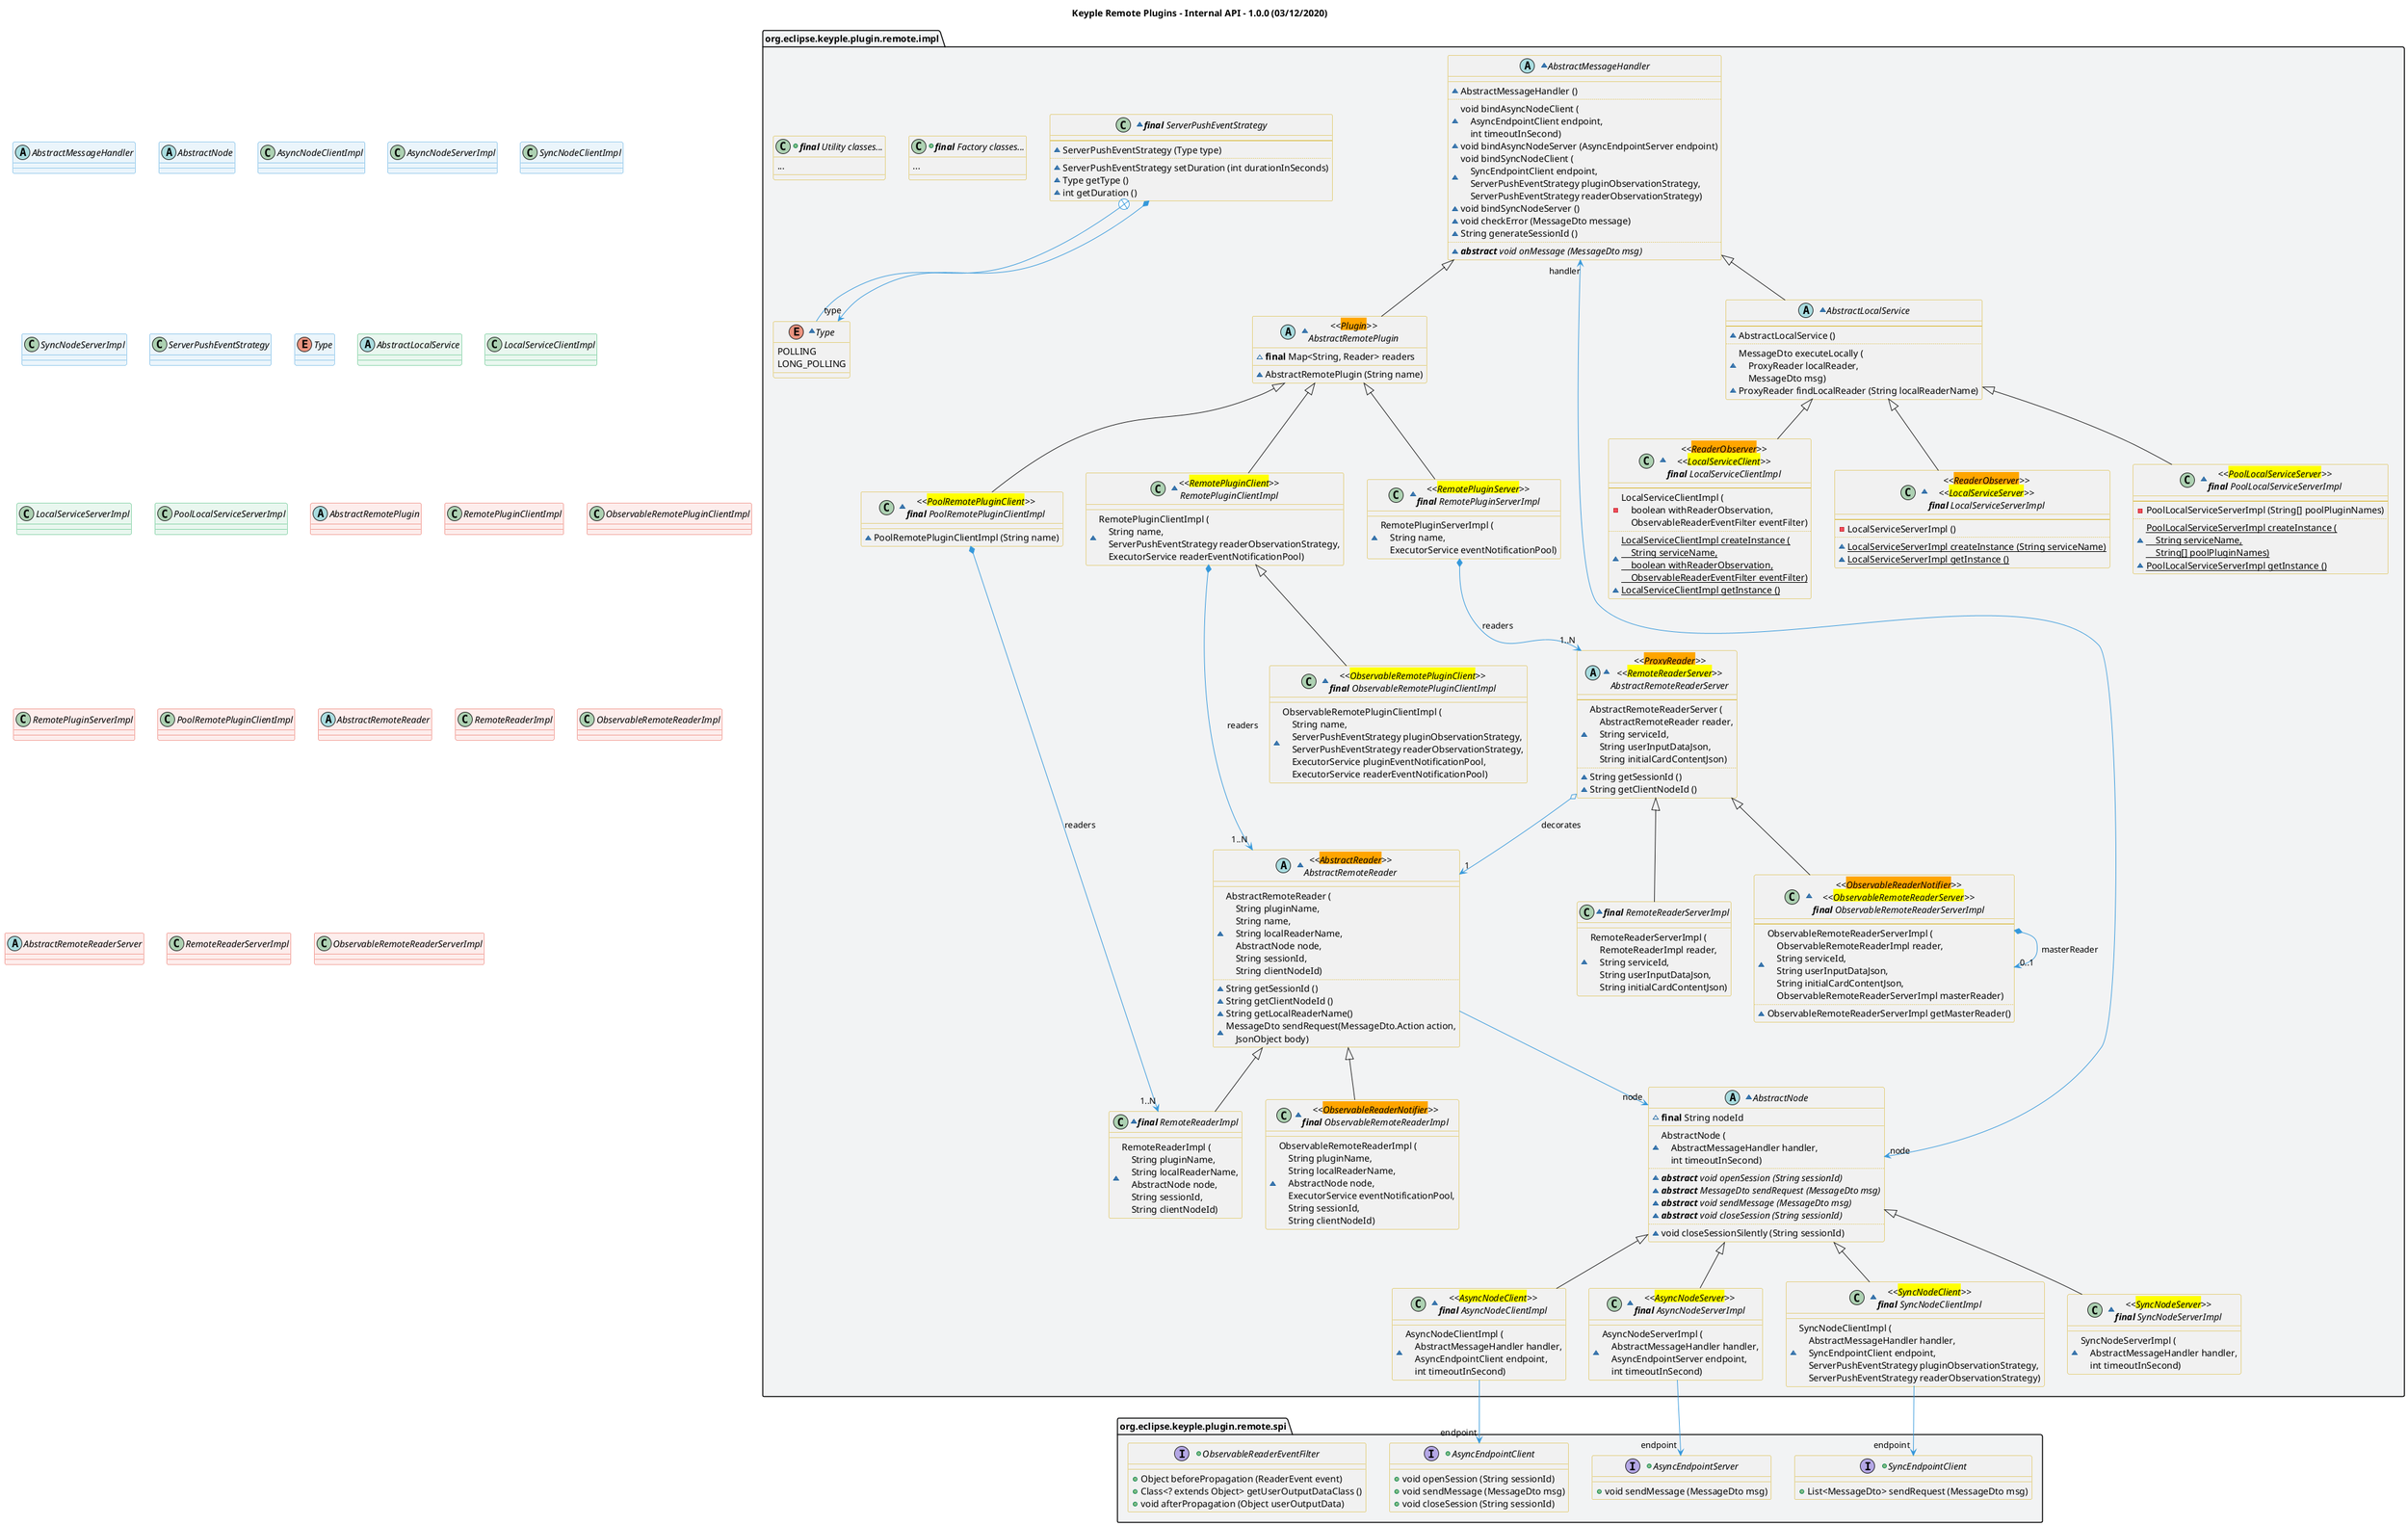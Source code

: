 @startuml
title
    Keyple Remote Plugins - Internal API - 1.0.0 (03/12/2020)
end title

' == THEME ==

'Couleurs issues de : https://htmlcolorcodes.com/fr/tableau-de-couleur/tableau-de-couleur-design-plat/
!define C_GREY1 F8F9F9
!define C_GREY2 F2F3F4
!define C_GREY3 E5E7E9
!define C_GREY4 D7DBDD
!define C_GREY5 CACFD2
!define C_GREY6 BDC3C7
!define C_LINK 3498DB
!define C_USE 27AE60

skinparam Shadowing false
skinparam ClassFontStyle italic
skinparam ClassBorderColor #D4AC0D
skinparam stereotypeABorderColor #A9DCDF
skinparam stereotypeIBorderColor #B4A7E5
skinparam stereotypeCBorderColor #ADD1B2
skinparam stereotypeEBorderColor #EB93DF
' Red
skinparam ClassBackgroundColor<<red>> #FDEDEC
skinparam ClassBorderColor<<red>> #E74C3C
hide <<red>> stereotype
' Purple
skinparam ClassBackgroundColor<<purple>> #F4ECF7
skinparam ClassBorderColor<<purple>> #8E44AD
hide <<purple>> stereotype
' blue
skinparam ClassBackgroundColor<<blue>> #EBF5FB
skinparam ClassBorderColor<<blue>> #3498DB
hide <<blue>> stereotype
' Green
skinparam ClassBackgroundColor<<green>> #E9F7EF
skinparam ClassBorderColor<<green>> #27AE60
hide <<green>> stereotype
' Grey
skinparam ClassBackgroundColor<<grey>> #EAECEE
skinparam ClassBorderColor<<grey>> #2C3E50
hide <<grey>> stereotype

' == CONTENT ==

package "org.eclipse.keyple.plugin.remote.spi" as packSpi {

    ' Sender
    +interface AsyncEndpointClient {
        +void openSession (String sessionId)
        +void sendMessage (MessageDto msg)
        +void closeSession (String sessionId)
    }
    +interface AsyncEndpointServer {
        +void sendMessage (MessageDto msg)
    }
    +interface SyncEndpointClient {
        +List<MessageDto> sendRequest (MessageDto msg)
    }

    +interface ObservableReaderEventFilter {
        +Object beforePropagation (ReaderEvent event)
        +Class<? extends Object> getUserOutputDataClass ()
        +void afterPropagation (Object userOutputData)
    }
}

package "org.eclipse.keyple.plugin.remote.impl" as packImpl {

    ' Handler
    ~abstract AbstractMessageHandler {
        __
        ~ AbstractMessageHandler ()
        ..
        ~ void bindAsyncNodeClient (\n    AsyncEndpointClient endpoint,\n    int timeoutInSecond)
        ~ void bindAsyncNodeServer (AsyncEndpointServer endpoint)
        ~ void bindSyncNodeClient (\n    SyncEndpointClient endpoint,\n    ServerPushEventStrategy pluginObservationStrategy,\n    ServerPushEventStrategy readerObservationStrategy)
        ~ void bindSyncNodeServer ()
        ~ void checkError (MessageDto message)
        ~ String generateSessionId ()
        ..
        ~ {abstract} **abstract** void onMessage (MessageDto msg)
    }

    ' Node
    ~abstract AbstractNode {
        ~ **final** String nodeId
        __
        ~ AbstractNode (\n    AbstractMessageHandler handler,\n    int timeoutInSecond)
        ..
        ~ {abstract} **abstract** void openSession (String sessionId)
        ~ {abstract} **abstract** MessageDto sendRequest (MessageDto msg)
        ~ {abstract} **abstract** void sendMessage (MessageDto msg)
        ~ {abstract} **abstract** void closeSession (String sessionId)
        ..
        ~ void closeSessionSilently (String sessionId)
    }
    ' Async Node
    ~class "<<<back:yellow>AsyncNodeClient</back>>>\n**final** AsyncNodeClientImpl" as AsyncNodeClientImpl extends AbstractNode {
        ~ AsyncNodeClientImpl (\n    AbstractMessageHandler handler,\n    AsyncEndpointClient endpoint,\n    int timeoutInSecond)
    }
    ~class "<<<back:yellow>AsyncNodeServer</back>>>\n**final** AsyncNodeServerImpl" as AsyncNodeServerImpl extends AbstractNode {
        ~ AsyncNodeServerImpl (\n    AbstractMessageHandler handler,\n    AsyncEndpointServer endpoint,\n    int timeoutInSecond)
    }
    ' Sync Node
    ~class "<<<back:yellow>SyncNodeClient</back>>>\n**final** SyncNodeClientImpl" as SyncNodeClientImpl extends AbstractNode {
        ~ SyncNodeClientImpl (\n    AbstractMessageHandler handler,\n    SyncEndpointClient endpoint,\n    ServerPushEventStrategy pluginObservationStrategy,\n    ServerPushEventStrategy readerObservationStrategy)
    }
    ~class "<<<back:yellow>SyncNodeServer</back>>>\n**final** SyncNodeServerImpl" as SyncNodeServerImpl extends AbstractNode {
        ~ SyncNodeServerImpl (\n    AbstractMessageHandler handler,\n    int timeoutInSecond)
    }

    ' Server Push Event Strategy
    ~class "**final** ServerPushEventStrategy" as ServerPushEventStrategy {
        --
        ~ServerPushEventStrategy (Type type)
        ..
        ~ServerPushEventStrategy setDuration (int durationInSeconds)
        ~Type getType ()
        ~int getDuration ()
    }
    ~enum Type {
        POLLING
        LONG_POLLING
    }

    ' Factories
    +class "**final** Factory classes..." as Factories {
        ...
    }

    ' Utilities
    +class "**final** Utility classes..." as Utilities {
        ...
    }

    ''''''''''''''' Local

    together {

        ' Native Handler
        ~abstract AbstractLocalService extends AbstractMessageHandler {
            --
            ~ AbstractLocalService ()
            ..
            ~ MessageDto executeLocally (\n    ProxyReader localReader,\n    MessageDto msg)
            ~ ProxyReader findLocalReader (String localReaderName)
        }
        ~class "<<<back:orange>ReaderObserver</back>>>\n<<<back:yellow>LocalServiceClient</back>>>\n**final** LocalServiceClientImpl" as LocalServiceClientImpl extends AbstractLocalService {
            --
            - LocalServiceClientImpl (\n    boolean withReaderObservation,\n    ObservableReaderEventFilter eventFilter)
            ..
            ~ {static} LocalServiceClientImpl createInstance (\n    String serviceName,\n    boolean withReaderObservation,\n    ObservableReaderEventFilter eventFilter)
            ~ {static} LocalServiceClientImpl getInstance ()
        }
        ~class "<<<back:orange>ReaderObserver</back>>>\n<<<back:yellow>LocalServiceServer</back>>>\n**final** LocalServiceServerImpl" as LocalServiceServerImpl extends AbstractLocalService {
            --
            - LocalServiceServerImpl ()
            ..
            ~ {static} LocalServiceServerImpl createInstance (String serviceName)
            ~ {static} LocalServiceServerImpl getInstance ()
        }
        ~class "<<<back:yellow>PoolLocalServiceServer</back>>>\n**final** PoolLocalServiceServerImpl" as PoolLocalServiceServerImpl extends AbstractLocalService {
            --
            - PoolLocalServiceServerImpl (String[] poolPluginNames)
            ..
            ~ {static} PoolLocalServiceServerImpl createInstance (\n    String serviceName,\n    String[] poolPluginNames)
            ~ {static} PoolLocalServiceServerImpl getInstance ()
        }

    }

    ''''''''''''' Remote

    together {

        ' Remote Handler
        ~abstract "<<<back:orange>Plugin</back>>>\nAbstractRemotePlugin" as AbstractRemotePlugin extends AbstractMessageHandler {
            ~**final** Map<String, Reader> readers
            ~ AbstractRemotePlugin (String name)
        }

        ~class "<<<back:yellow>RemotePluginServer</back>>>\n**final** RemotePluginServerImpl" as RemotePluginServerImpl extends AbstractRemotePlugin {
            ~ RemotePluginServerImpl (\n    String name,\n    ExecutorService eventNotificationPool)
        }
        ~class "<<<back:yellow>RemotePluginClient</back>>>\nRemotePluginClientImpl" as RemotePluginClientImpl extends AbstractRemotePlugin {
            ~ RemotePluginClientImpl (\n    String name,\n    ServerPushEventStrategy readerObservationStrategy,\n    ExecutorService readerEventNotificationPool)
        }
        ~class "<<<back:yellow>ObservableRemotePluginClient</back>>>\n**final** ObservableRemotePluginClientImpl" as ObservableRemotePluginClientImpl extends RemotePluginClientImpl {
            ~ ObservableRemotePluginClientImpl (\n    String name,\n    ServerPushEventStrategy pluginObservationStrategy,\n    ServerPushEventStrategy readerObservationStrategy,\n    ExecutorService pluginEventNotificationPool,\n    ExecutorService readerEventNotificationPool)
        }
        ~class "<<<back:yellow>PoolRemotePluginClient</back>>>\n**final** PoolRemotePluginClientImpl" as PoolRemotePluginClientImpl extends AbstractRemotePlugin {
            ~ PoolRemotePluginClientImpl (String name)
        }

    }

    ' Remote Readers

     together {

        ~abstract "<<<back:orange>AbstractReader</back>>>\nAbstractRemoteReader" as AbstractRemoteReader {
            __
            ~ AbstractRemoteReader (\n    String pluginName,\n    String name,\n    String localReaderName,\n    AbstractNode node,\n    String sessionId,\n    String clientNodeId)
            ..
            ~ String getSessionId ()
            ~ String getClientNodeId ()
            ~ String getLocalReaderName()
            ~ MessageDto sendRequest(MessageDto.Action action,\n    JsonObject body)
        }
        ~class "**final** RemoteReaderImpl" as RemoteReaderImpl extends AbstractRemoteReader {
            ~ RemoteReaderImpl (\n    String pluginName,\n    String localReaderName,\n    AbstractNode node,\n    String sessionId,\n    String clientNodeId)
        }
        ~class "<<<back:orange>ObservableReaderNotifier</back>>>\n**final** ObservableRemoteReaderImpl" as ObservableRemoteReaderImpl extends AbstractRemoteReader {
            ~ ObservableRemoteReaderImpl (\n    String pluginName,\n    String localReaderName,\n    AbstractNode node,\n    ExecutorService eventNotificationPool,\n    String sessionId,\n    String clientNodeId)
        }

    }

    ' Remote Readers Server

    together {

        ~abstract "<<<back:orange>ProxyReader</back>>>\n<<<back:yellow>RemoteReaderServer</back>>>\nAbstractRemoteReaderServer" as AbstractRemoteReaderServer {
            --
            ~ AbstractRemoteReaderServer (\n    AbstractRemoteReader reader,\n    String serviceId,\n    String userInputDataJson,\n    String initialCardContentJson)
            ..
            ~ String getSessionId ()
            ~ String getClientNodeId ()
        }
        ~class "**final** RemoteReaderServerImpl" as RemoteReaderServerImpl extends AbstractRemoteReaderServer {
            ~ RemoteReaderServerImpl (\n    RemoteReaderImpl reader,\n    String serviceId,\n    String userInputDataJson,\n    String initialCardContentJson)
        }
        ~class "<<<back:orange>ObservableReaderNotifier</back>>>\n<<<back:yellow>ObservableRemoteReaderServer</back>>>\n**final** ObservableRemoteReaderServerImpl" as ObservableRemoteReaderServerImpl extends AbstractRemoteReaderServer {
            --
            ~ ObservableRemoteReaderServerImpl (\n    ObservableRemoteReaderImpl reader,\n    String serviceId,\n    String userInputDataJson,\n    String initialCardContentJson,\n    ObservableRemoteReaderServerImpl masterReader)
            ..
            ~ObservableRemoteReaderServerImpl getMasterReader()
        }

    }

}

' Associations
AbstractMessageHandler "handler" <--> "node" AbstractNode #C_LINK
AsyncNodeClientImpl --> "endpoint" AsyncEndpointClient #C_LINK
AsyncNodeServerImpl --> "endpoint" AsyncEndpointServer #C_LINK
SyncNodeClientImpl --> "endpoint" SyncEndpointClient #C_LINK
RemotePluginClientImpl *--> "1..N" AbstractRemoteReader #C_LINK : readers
RemotePluginServerImpl *--> "1..N" AbstractRemoteReaderServer #C_LINK : readers
AbstractRemoteReaderServer o--> "1" AbstractRemoteReader #C_LINK : decorates
PoolRemotePluginClientImpl *--> "1..N" RemoteReaderImpl #C_LINK : readers
AbstractRemoteReader --> "node" AbstractNode #C_LINK
ServerPushEventStrategy +-- Type #C_LINK
ServerPushEventStrategy *--> "type" Type #C_LINK
ObservableRemoteReaderServerImpl *--> "0..1" ObservableRemoteReaderServerImpl #C_LINK : masterReader

' == LAYOUT ==

'Factories -[hidden]- Utilities

' == STYLE ==

package packSpi #C_GREY2 {}
package packImpl #C_GREY2 {}

abstract AbstractMessageHandler <<blue>>
abstract AbstractNode <<blue>>
class AsyncNodeClientImpl <<blue>>
class AsyncNodeServerImpl <<blue>>
class SyncNodeClientImpl <<blue>>
class SyncNodeServerImpl <<blue>>
class ServerPushEventStrategy <<blue>>
enum Type <<blue>>

abstract AbstractLocalService <<green>>
class LocalServiceClientImpl <<green>>
class LocalServiceServerImpl <<green>>
class PoolLocalServiceServerImpl <<green>>

abstract AbstractRemotePlugin <<red>>
class RemotePluginClientImpl <<red>>
class ObservableRemotePluginClientImpl <<red>>
class RemotePluginServerImpl <<red>>
class PoolRemotePluginClientImpl <<red>>
abstract AbstractRemoteReader <<red>>
class RemoteReaderImpl <<red>>
class ObservableRemoteReaderImpl <<red>>
abstract AbstractRemoteReaderServer <<red>>
class RemoteReaderServerImpl <<red>>
class ObservableRemoteReaderServerImpl <<red>>

@enduml